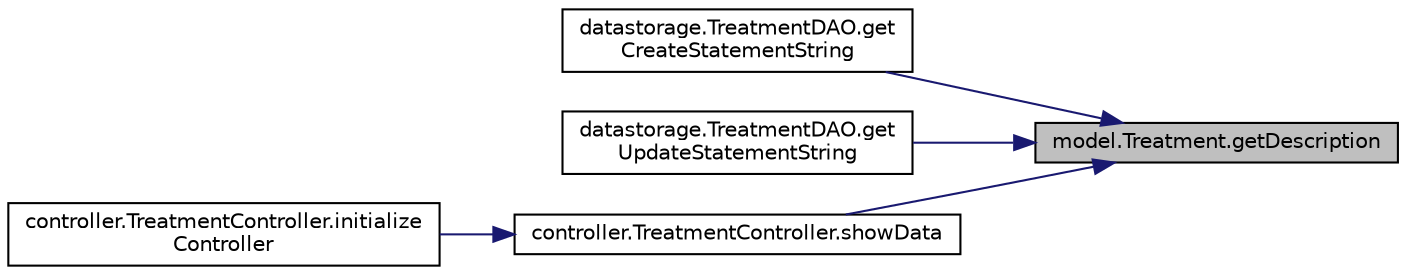 digraph "model.Treatment.getDescription"
{
 // LATEX_PDF_SIZE
  edge [fontname="Helvetica",fontsize="10",labelfontname="Helvetica",labelfontsize="10"];
  node [fontname="Helvetica",fontsize="10",shape=record];
  rankdir="RL";
  Node1 [label="model.Treatment.getDescription",height=0.2,width=0.4,color="black", fillcolor="grey75", style="filled", fontcolor="black",tooltip=" "];
  Node1 -> Node2 [dir="back",color="midnightblue",fontsize="10",style="solid",fontname="Helvetica"];
  Node2 [label="datastorage.TreatmentDAO.get\lCreateStatementString",height=0.2,width=0.4,color="black", fillcolor="white", style="filled",URL="$classdatastorage_1_1_treatment_d_a_o.html#a221f2f1945d7d5a3497a90f6ca856d8b",tooltip=" "];
  Node1 -> Node3 [dir="back",color="midnightblue",fontsize="10",style="solid",fontname="Helvetica"];
  Node3 [label="datastorage.TreatmentDAO.get\lUpdateStatementString",height=0.2,width=0.4,color="black", fillcolor="white", style="filled",URL="$classdatastorage_1_1_treatment_d_a_o.html#a7f01dbb78b475e780b155c7d615a6345",tooltip=" "];
  Node1 -> Node4 [dir="back",color="midnightblue",fontsize="10",style="solid",fontname="Helvetica"];
  Node4 [label="controller.TreatmentController.showData",height=0.2,width=0.4,color="black", fillcolor="white", style="filled",URL="$classcontroller_1_1_treatment_controller.html#a8c1d89f665772981480a87c475591426",tooltip=" "];
  Node4 -> Node5 [dir="back",color="midnightblue",fontsize="10",style="solid",fontname="Helvetica"];
  Node5 [label="controller.TreatmentController.initialize\lController",height=0.2,width=0.4,color="black", fillcolor="white", style="filled",URL="$classcontroller_1_1_treatment_controller.html#a14be0c5a3f94f6cbdf40a69a4f06d62a",tooltip=" "];
}
